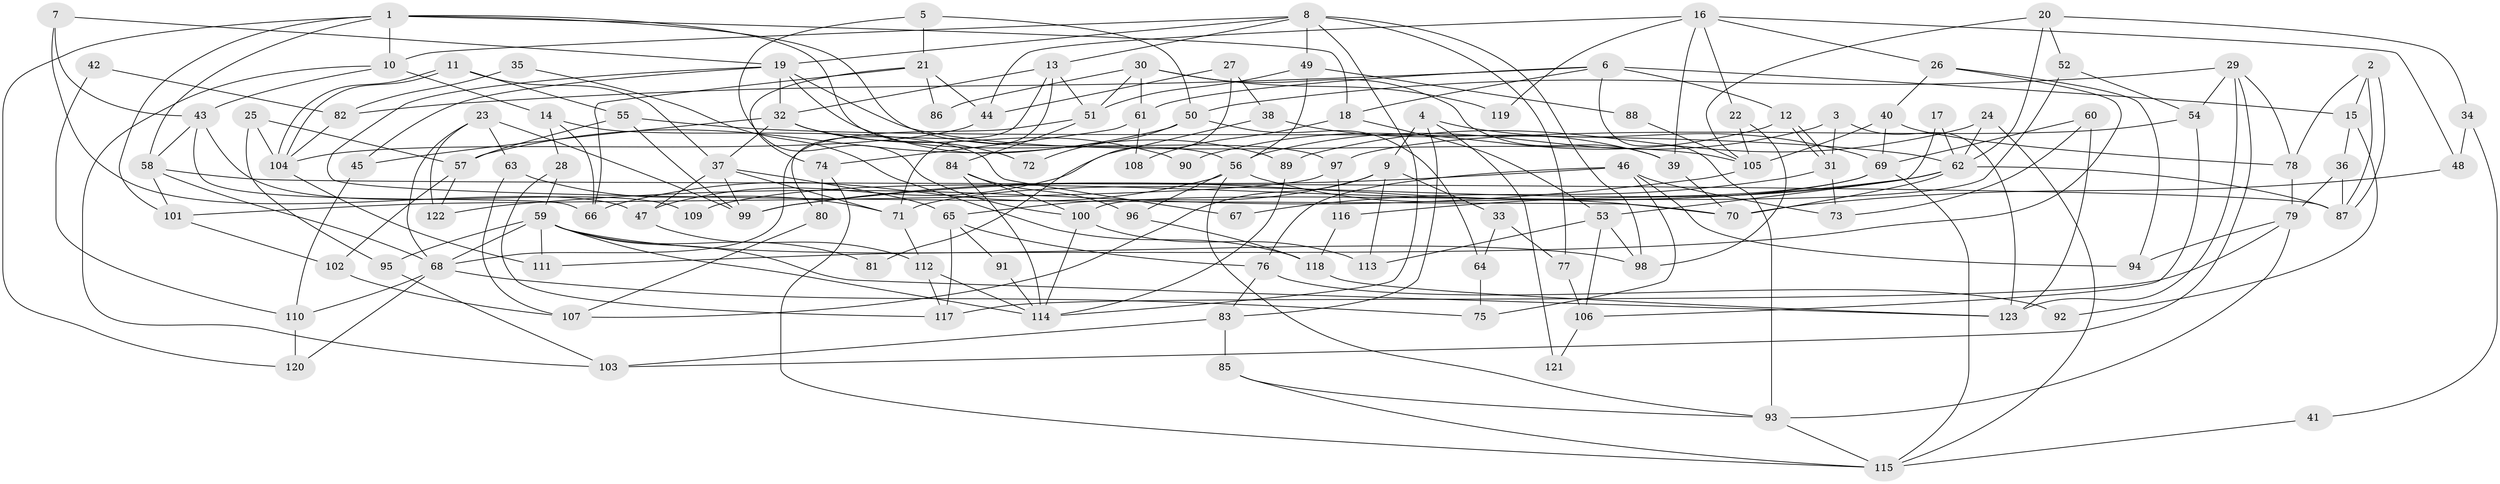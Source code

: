 // coarse degree distribution, {10: 0.03225806451612903, 9: 0.016129032258064516, 7: 0.0967741935483871, 5: 0.14516129032258066, 11: 0.04838709677419355, 3: 0.24193548387096775, 8: 0.0967741935483871, 14: 0.03225806451612903, 4: 0.14516129032258066, 6: 0.03225806451612903, 2: 0.11290322580645161}
// Generated by graph-tools (version 1.1) at 2025/51/03/04/25 22:51:20]
// undirected, 123 vertices, 246 edges
graph export_dot {
  node [color=gray90,style=filled];
  1;
  2;
  3;
  4;
  5;
  6;
  7;
  8;
  9;
  10;
  11;
  12;
  13;
  14;
  15;
  16;
  17;
  18;
  19;
  20;
  21;
  22;
  23;
  24;
  25;
  26;
  27;
  28;
  29;
  30;
  31;
  32;
  33;
  34;
  35;
  36;
  37;
  38;
  39;
  40;
  41;
  42;
  43;
  44;
  45;
  46;
  47;
  48;
  49;
  50;
  51;
  52;
  53;
  54;
  55;
  56;
  57;
  58;
  59;
  60;
  61;
  62;
  63;
  64;
  65;
  66;
  67;
  68;
  69;
  70;
  71;
  72;
  73;
  74;
  75;
  76;
  77;
  78;
  79;
  80;
  81;
  82;
  83;
  84;
  85;
  86;
  87;
  88;
  89;
  90;
  91;
  92;
  93;
  94;
  95;
  96;
  97;
  98;
  99;
  100;
  101;
  102;
  103;
  104;
  105;
  106;
  107;
  108;
  109;
  110;
  111;
  112;
  113;
  114;
  115;
  116;
  117;
  118;
  119;
  120;
  121;
  122;
  123;
  1 -- 10;
  1 -- 56;
  1 -- 18;
  1 -- 58;
  1 -- 97;
  1 -- 101;
  1 -- 120;
  2 -- 87;
  2 -- 87;
  2 -- 15;
  2 -- 78;
  3 -- 123;
  3 -- 56;
  3 -- 31;
  4 -- 83;
  4 -- 69;
  4 -- 9;
  4 -- 121;
  5 -- 100;
  5 -- 21;
  5 -- 50;
  6 -- 18;
  6 -- 93;
  6 -- 12;
  6 -- 15;
  6 -- 61;
  6 -- 82;
  7 -- 43;
  7 -- 47;
  7 -- 19;
  8 -- 114;
  8 -- 19;
  8 -- 10;
  8 -- 13;
  8 -- 49;
  8 -- 77;
  8 -- 98;
  9 -- 107;
  9 -- 33;
  9 -- 65;
  9 -- 113;
  10 -- 103;
  10 -- 14;
  10 -- 43;
  11 -- 55;
  11 -- 104;
  11 -- 104;
  11 -- 37;
  12 -- 31;
  12 -- 31;
  12 -- 90;
  13 -- 32;
  13 -- 51;
  13 -- 71;
  13 -- 80;
  14 -- 28;
  14 -- 66;
  14 -- 67;
  15 -- 36;
  15 -- 92;
  16 -- 44;
  16 -- 39;
  16 -- 22;
  16 -- 26;
  16 -- 48;
  16 -- 119;
  17 -- 53;
  17 -- 62;
  18 -- 53;
  18 -- 108;
  19 -- 45;
  19 -- 32;
  19 -- 70;
  19 -- 89;
  19 -- 105;
  20 -- 105;
  20 -- 62;
  20 -- 34;
  20 -- 52;
  21 -- 66;
  21 -- 74;
  21 -- 44;
  21 -- 86;
  22 -- 98;
  22 -- 105;
  23 -- 68;
  23 -- 122;
  23 -- 63;
  23 -- 99;
  24 -- 89;
  24 -- 62;
  24 -- 115;
  25 -- 57;
  25 -- 104;
  25 -- 95;
  26 -- 40;
  26 -- 94;
  26 -- 111;
  27 -- 38;
  27 -- 44;
  27 -- 81;
  28 -- 59;
  28 -- 117;
  29 -- 54;
  29 -- 78;
  29 -- 50;
  29 -- 103;
  29 -- 123;
  30 -- 51;
  30 -- 61;
  30 -- 39;
  30 -- 86;
  30 -- 119;
  31 -- 67;
  31 -- 73;
  32 -- 37;
  32 -- 45;
  32 -- 72;
  32 -- 90;
  33 -- 64;
  33 -- 77;
  34 -- 48;
  34 -- 41;
  35 -- 82;
  35 -- 118;
  36 -- 87;
  36 -- 79;
  37 -- 99;
  37 -- 47;
  37 -- 65;
  37 -- 71;
  38 -- 47;
  38 -- 39;
  39 -- 70;
  40 -- 105;
  40 -- 78;
  40 -- 69;
  41 -- 115;
  42 -- 82;
  42 -- 110;
  43 -- 66;
  43 -- 58;
  43 -- 109;
  44 -- 104;
  45 -- 110;
  46 -- 73;
  46 -- 94;
  46 -- 75;
  46 -- 76;
  46 -- 99;
  47 -- 112;
  48 -- 70;
  49 -- 56;
  49 -- 51;
  49 -- 88;
  50 -- 57;
  50 -- 64;
  50 -- 72;
  51 -- 68;
  51 -- 84;
  52 -- 54;
  52 -- 100;
  53 -- 98;
  53 -- 113;
  53 -- 106;
  54 -- 106;
  54 -- 97;
  55 -- 62;
  55 -- 99;
  55 -- 57;
  56 -- 96;
  56 -- 70;
  56 -- 66;
  56 -- 93;
  57 -- 102;
  57 -- 122;
  58 -- 68;
  58 -- 87;
  58 -- 101;
  59 -- 95;
  59 -- 68;
  59 -- 81;
  59 -- 98;
  59 -- 111;
  59 -- 114;
  59 -- 123;
  60 -- 69;
  60 -- 123;
  60 -- 73;
  61 -- 74;
  61 -- 108;
  62 -- 99;
  62 -- 87;
  62 -- 70;
  62 -- 116;
  63 -- 71;
  63 -- 107;
  64 -- 75;
  65 -- 76;
  65 -- 91;
  65 -- 117;
  68 -- 75;
  68 -- 110;
  68 -- 120;
  69 -- 71;
  69 -- 109;
  69 -- 115;
  71 -- 112;
  74 -- 80;
  74 -- 115;
  76 -- 83;
  76 -- 92;
  77 -- 106;
  78 -- 79;
  79 -- 93;
  79 -- 117;
  79 -- 94;
  80 -- 107;
  82 -- 104;
  83 -- 85;
  83 -- 103;
  84 -- 114;
  84 -- 96;
  84 -- 100;
  85 -- 93;
  85 -- 115;
  88 -- 105;
  89 -- 114;
  91 -- 114;
  93 -- 115;
  95 -- 103;
  96 -- 118;
  97 -- 101;
  97 -- 116;
  100 -- 113;
  100 -- 114;
  101 -- 102;
  102 -- 107;
  104 -- 111;
  105 -- 122;
  106 -- 121;
  110 -- 120;
  112 -- 114;
  112 -- 117;
  116 -- 118;
  118 -- 123;
}
